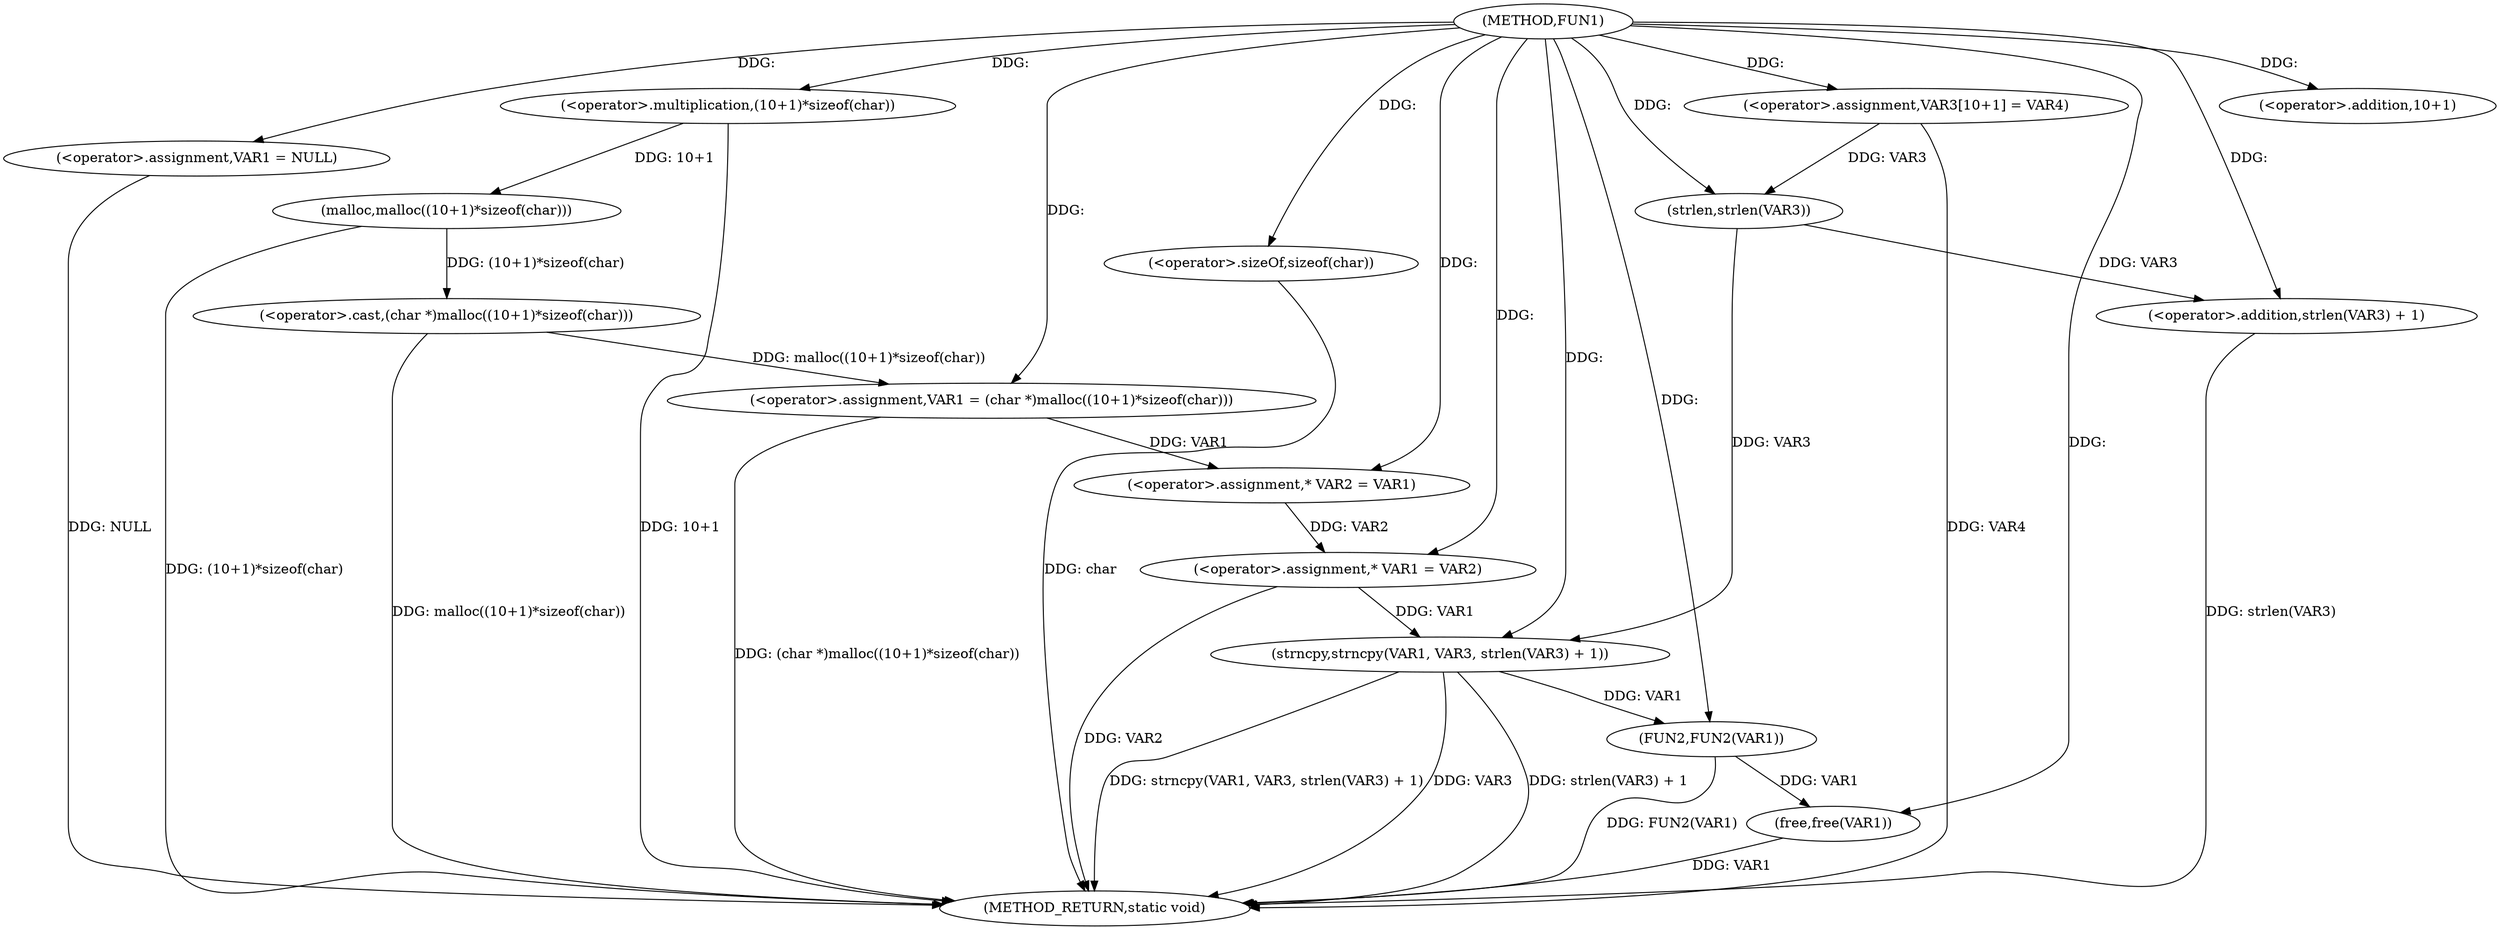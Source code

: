 digraph FUN1 {  
"1000100" [label = "(METHOD,FUN1)" ]
"1000142" [label = "(METHOD_RETURN,static void)" ]
"1000103" [label = "(<operator>.assignment,VAR1 = NULL)" ]
"1000106" [label = "(<operator>.assignment,VAR1 = (char *)malloc((10+1)*sizeof(char)))" ]
"1000108" [label = "(<operator>.cast,(char *)malloc((10+1)*sizeof(char)))" ]
"1000110" [label = "(malloc,malloc((10+1)*sizeof(char)))" ]
"1000111" [label = "(<operator>.multiplication,(10+1)*sizeof(char))" ]
"1000112" [label = "(<operator>.addition,10+1)" ]
"1000115" [label = "(<operator>.sizeOf,sizeof(char))" ]
"1000119" [label = "(<operator>.assignment,* VAR2 = VAR1)" ]
"1000123" [label = "(<operator>.assignment,* VAR1 = VAR2)" ]
"1000128" [label = "(<operator>.assignment,VAR3[10+1] = VAR4)" ]
"1000131" [label = "(strncpy,strncpy(VAR1, VAR3, strlen(VAR3) + 1))" ]
"1000134" [label = "(<operator>.addition,strlen(VAR3) + 1)" ]
"1000135" [label = "(strlen,strlen(VAR3))" ]
"1000138" [label = "(FUN2,FUN2(VAR1))" ]
"1000140" [label = "(free,free(VAR1))" ]
  "1000128" -> "1000142"  [ label = "DDG: VAR4"] 
  "1000123" -> "1000142"  [ label = "DDG: VAR2"] 
  "1000106" -> "1000142"  [ label = "DDG: (char *)malloc((10+1)*sizeof(char))"] 
  "1000103" -> "1000142"  [ label = "DDG: NULL"] 
  "1000131" -> "1000142"  [ label = "DDG: strncpy(VAR1, VAR3, strlen(VAR3) + 1)"] 
  "1000140" -> "1000142"  [ label = "DDG: VAR1"] 
  "1000131" -> "1000142"  [ label = "DDG: strlen(VAR3) + 1"] 
  "1000131" -> "1000142"  [ label = "DDG: VAR3"] 
  "1000111" -> "1000142"  [ label = "DDG: 10+1"] 
  "1000134" -> "1000142"  [ label = "DDG: strlen(VAR3)"] 
  "1000108" -> "1000142"  [ label = "DDG: malloc((10+1)*sizeof(char))"] 
  "1000138" -> "1000142"  [ label = "DDG: FUN2(VAR1)"] 
  "1000110" -> "1000142"  [ label = "DDG: (10+1)*sizeof(char)"] 
  "1000115" -> "1000142"  [ label = "DDG: char"] 
  "1000100" -> "1000103"  [ label = "DDG: "] 
  "1000108" -> "1000106"  [ label = "DDG: malloc((10+1)*sizeof(char))"] 
  "1000100" -> "1000106"  [ label = "DDG: "] 
  "1000110" -> "1000108"  [ label = "DDG: (10+1)*sizeof(char)"] 
  "1000111" -> "1000110"  [ label = "DDG: 10+1"] 
  "1000100" -> "1000111"  [ label = "DDG: "] 
  "1000100" -> "1000112"  [ label = "DDG: "] 
  "1000100" -> "1000115"  [ label = "DDG: "] 
  "1000106" -> "1000119"  [ label = "DDG: VAR1"] 
  "1000100" -> "1000119"  [ label = "DDG: "] 
  "1000119" -> "1000123"  [ label = "DDG: VAR2"] 
  "1000100" -> "1000123"  [ label = "DDG: "] 
  "1000100" -> "1000128"  [ label = "DDG: "] 
  "1000123" -> "1000131"  [ label = "DDG: VAR1"] 
  "1000100" -> "1000131"  [ label = "DDG: "] 
  "1000135" -> "1000131"  [ label = "DDG: VAR3"] 
  "1000135" -> "1000134"  [ label = "DDG: VAR3"] 
  "1000128" -> "1000135"  [ label = "DDG: VAR3"] 
  "1000100" -> "1000135"  [ label = "DDG: "] 
  "1000100" -> "1000134"  [ label = "DDG: "] 
  "1000131" -> "1000138"  [ label = "DDG: VAR1"] 
  "1000100" -> "1000138"  [ label = "DDG: "] 
  "1000138" -> "1000140"  [ label = "DDG: VAR1"] 
  "1000100" -> "1000140"  [ label = "DDG: "] 
}
